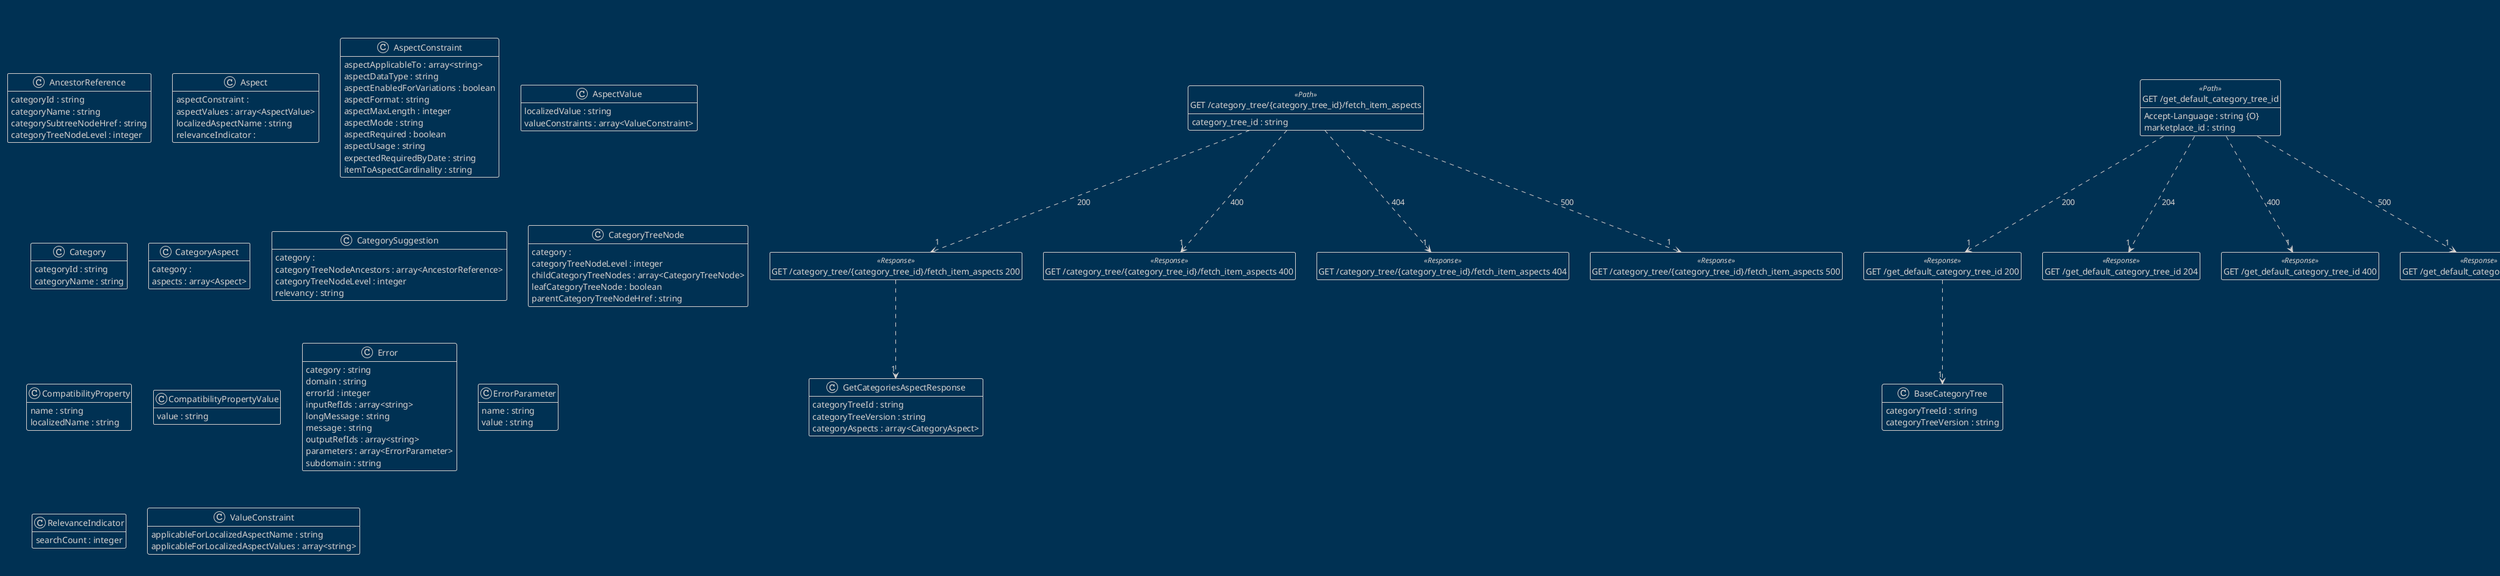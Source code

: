 @startuml OpenApi Type diagram

hide <<Path>> circle
hide <<Response>> circle
hide <<Parameter>> circle
hide empty methods
hide empty fields
set namespaceSeparator none

!theme blueprint
title Taxonomy API v1.0.0
footer OpenApi Type diagram - futurum.openapi-to-plantuml
class "GET /category_tree/{category_tree_id}/fetch_item_aspects" <<Path>> {
{field} category_tree_id : string
}

class "GET /category_tree/{category_tree_id}/fetch_item_aspects 200" <<Response>> { }
class "GET /category_tree/{category_tree_id}/fetch_item_aspects 400" <<Response>> { }
class "GET /category_tree/{category_tree_id}/fetch_item_aspects 404" <<Response>> { }
class "GET /category_tree/{category_tree_id}/fetch_item_aspects 500" <<Response>> { }
class "GET /get_default_category_tree_id" <<Path>> {
{field} Accept-Language : string {O}
{field} marketplace_id : string
}

class "GET /get_default_category_tree_id 200" <<Response>> { }
class "GET /get_default_category_tree_id 204" <<Response>> { }
class "GET /get_default_category_tree_id 400" <<Response>> { }
class "GET /get_default_category_tree_id 500" <<Response>> { }
class "GET /category_tree/{category_tree_id}" <<Path>> {
{field} category_tree_id : string
}

class "GET /category_tree/{category_tree_id} 200" <<Response>> { }
class "GET /category_tree/{category_tree_id} 400" <<Response>> { }
class "GET /category_tree/{category_tree_id} 404" <<Response>> { }
class "GET /category_tree/{category_tree_id} 500" <<Response>> { }
class "GET /category_tree/{category_tree_id}/get_category_subtree" <<Path>> {
{field} category_id : string
{field} category_tree_id : string
}

class "GET /category_tree/{category_tree_id}/get_category_subtree 200" <<Response>> { }
class "GET /category_tree/{category_tree_id}/get_category_subtree 400" <<Response>> { }
class "GET /category_tree/{category_tree_id}/get_category_subtree 404" <<Response>> { }
class "GET /category_tree/{category_tree_id}/get_category_subtree 500" <<Response>> { }
class "GET /category_tree/{category_tree_id}/get_category_suggestions" <<Path>> {
{field} category_tree_id : string
{field} q : string
}

class "GET /category_tree/{category_tree_id}/get_category_suggestions 200" <<Response>> { }
class "GET /category_tree/{category_tree_id}/get_category_suggestions 204" <<Response>> { }
class "GET /category_tree/{category_tree_id}/get_category_suggestions 400" <<Response>> { }
class "GET /category_tree/{category_tree_id}/get_category_suggestions 404" <<Response>> { }
class "GET /category_tree/{category_tree_id}/get_category_suggestions 500" <<Response>> { }
class "GET /category_tree/{category_tree_id}/get_item_aspects_for_category" <<Path>> {
{field} category_id : string
{field} category_tree_id : string
}

class "GET /category_tree/{category_tree_id}/get_item_aspects_for_category 200" <<Response>> { }
class "GET /category_tree/{category_tree_id}/get_item_aspects_for_category 204" <<Response>> { }
class "GET /category_tree/{category_tree_id}/get_item_aspects_for_category 400" <<Response>> { }
class "GET /category_tree/{category_tree_id}/get_item_aspects_for_category 404" <<Response>> { }
class "GET /category_tree/{category_tree_id}/get_item_aspects_for_category 500" <<Response>> { }
class "GET /category_tree/{category_tree_id}/get_compatibility_properties" <<Path>> {
{field} category_tree_id : string
{field} category_id : string
}

class "GET /category_tree/{category_tree_id}/get_compatibility_properties 200" <<Response>> { }
class "GET /category_tree/{category_tree_id}/get_compatibility_properties 204" <<Response>> { }
class "GET /category_tree/{category_tree_id}/get_compatibility_properties 400" <<Response>> { }
class "GET /category_tree/{category_tree_id}/get_compatibility_properties 404" <<Response>> { }
class "GET /category_tree/{category_tree_id}/get_compatibility_properties 500" <<Response>> { }
class "GET /category_tree/{category_tree_id}/get_compatibility_property_values" <<Path>> {
{field} category_tree_id : string
{field} compatibility_property : string
{field} category_id : string
{field} filter : string {O}
}

class "GET /category_tree/{category_tree_id}/get_compatibility_property_values 200" <<Response>> { }
class "GET /category_tree/{category_tree_id}/get_compatibility_property_values 204" <<Response>> { }
class "GET /category_tree/{category_tree_id}/get_compatibility_property_values 400" <<Response>> { }
class "GET /category_tree/{category_tree_id}/get_compatibility_property_values 404" <<Response>> { }
class "GET /category_tree/{category_tree_id}/get_compatibility_property_values 500" <<Response>> { }
class "AncestorReference" {
{field} categoryId : string
{field} categoryName : string
{field} categorySubtreeNodeHref : string
{field} categoryTreeNodeLevel : integer
}

class "Aspect" {
{field} aspectConstraint : 
{field} aspectValues : array<AspectValue>
{field} localizedAspectName : string
{field} relevanceIndicator : 
}

class "AspectConstraint" {
{field} aspectApplicableTo : array<string>
{field} aspectDataType : string
{field} aspectEnabledForVariations : boolean
{field} aspectFormat : string
{field} aspectMaxLength : integer
{field} aspectMode : string
{field} aspectRequired : boolean
{field} aspectUsage : string
{field} expectedRequiredByDate : string
{field} itemToAspectCardinality : string
}

class "AspectMetadata" {
{field} aspects : array<Aspect>
}

class "AspectValue" {
{field} localizedValue : string
{field} valueConstraints : array<ValueConstraint>
}

class "BaseCategoryTree" {
{field} categoryTreeId : string
{field} categoryTreeVersion : string
}

class "Category" {
{field} categoryId : string
{field} categoryName : string
}

class "CategoryAspect" {
{field} category : 
{field} aspects : array<Aspect>
}

class "CategorySubtree" {
{field} categorySubtreeNode : 
{field} categoryTreeId : string
{field} categoryTreeVersion : string
}

class "CategorySuggestion" {
{field} category : 
{field} categoryTreeNodeAncestors : array<AncestorReference>
{field} categoryTreeNodeLevel : integer
{field} relevancy : string
}

class "CategorySuggestionResponse" {
{field} categorySuggestions : array<CategorySuggestion>
{field} categoryTreeId : string
{field} categoryTreeVersion : string
}

class "CategoryTree" {
{field} applicableMarketplaceIds : array<string>
{field} categoryTreeId : string
{field} categoryTreeVersion : string
{field} rootCategoryNode : 
}

class "CategoryTreeNode" {
{field} category : 
{field} categoryTreeNodeLevel : integer
{field} childCategoryTreeNodes : array<CategoryTreeNode>
{field} leafCategoryTreeNode : boolean
{field} parentCategoryTreeNodeHref : string
}

class "CompatibilityProperty" {
{field} name : string
{field} localizedName : string
}

class "CompatibilityPropertyValue" {
{field} value : string
}

class "Error" {
{field} category : string
{field} domain : string
{field} errorId : integer
{field} inputRefIds : array<string>
{field} longMessage : string
{field} message : string
{field} outputRefIds : array<string>
{field} parameters : array<ErrorParameter>
{field} subdomain : string
}

class "ErrorParameter" {
{field} name : string
{field} value : string
}

class "GetCategoriesAspectResponse" {
{field} categoryTreeId : string
{field} categoryTreeVersion : string
{field} categoryAspects : array<CategoryAspect>
}

class "GetCompatibilityMetadataResponse" {
{field} compatibilityProperties : array<CompatibilityProperty>
}

class "GetCompatibilityPropertyValuesResponse" {
{field} compatibilityPropertyValues : array<CompatibilityPropertyValue>
}

class "RelevanceIndicator" {
{field} searchCount : integer
}

class "ValueConstraint" {
{field} applicableForLocalizedAspectName : string
{field} applicableForLocalizedAspectValues : array<string>
}

"GET /category_tree/{category_tree_id}/fetch_item_aspects" ..> "1" "GET /category_tree/{category_tree_id}/fetch_item_aspects 200" : "200"
"GET /category_tree/{category_tree_id}/fetch_item_aspects 200" ..> "1" "GetCategoriesAspectResponse"
"GET /category_tree/{category_tree_id}/fetch_item_aspects" ..> "1" "GET /category_tree/{category_tree_id}/fetch_item_aspects 400" : "400"
"GET /category_tree/{category_tree_id}/fetch_item_aspects" ..> "1" "GET /category_tree/{category_tree_id}/fetch_item_aspects 404" : "404"
"GET /category_tree/{category_tree_id}/fetch_item_aspects" ..> "1" "GET /category_tree/{category_tree_id}/fetch_item_aspects 500" : "500"
"GET /get_default_category_tree_id" ..> "1" "GET /get_default_category_tree_id 200" : "200"
"GET /get_default_category_tree_id 200" ..> "1" "BaseCategoryTree"
"GET /get_default_category_tree_id" ..> "1" "GET /get_default_category_tree_id 204" : "204"
"GET /get_default_category_tree_id" ..> "1" "GET /get_default_category_tree_id 400" : "400"
"GET /get_default_category_tree_id" ..> "1" "GET /get_default_category_tree_id 500" : "500"
"GET /category_tree/{category_tree_id}" ..> "1" "GET /category_tree/{category_tree_id} 200" : "200"
"GET /category_tree/{category_tree_id} 200" ..> "1" "CategoryTree"
"GET /category_tree/{category_tree_id}" ..> "1" "GET /category_tree/{category_tree_id} 400" : "400"
"GET /category_tree/{category_tree_id}" ..> "1" "GET /category_tree/{category_tree_id} 404" : "404"
"GET /category_tree/{category_tree_id}" ..> "1" "GET /category_tree/{category_tree_id} 500" : "500"
"GET /category_tree/{category_tree_id}/get_category_subtree" ..> "1" "GET /category_tree/{category_tree_id}/get_category_subtree 200" : "200"
"GET /category_tree/{category_tree_id}/get_category_subtree 200" ..> "1" "CategorySubtree"
"GET /category_tree/{category_tree_id}/get_category_subtree" ..> "1" "GET /category_tree/{category_tree_id}/get_category_subtree 400" : "400"
"GET /category_tree/{category_tree_id}/get_category_subtree" ..> "1" "GET /category_tree/{category_tree_id}/get_category_subtree 404" : "404"
"GET /category_tree/{category_tree_id}/get_category_subtree" ..> "1" "GET /category_tree/{category_tree_id}/get_category_subtree 500" : "500"
"GET /category_tree/{category_tree_id}/get_category_suggestions" ..> "1" "GET /category_tree/{category_tree_id}/get_category_suggestions 200" : "200"
"GET /category_tree/{category_tree_id}/get_category_suggestions 200" ..> "1" "CategorySuggestionResponse"
"GET /category_tree/{category_tree_id}/get_category_suggestions" ..> "1" "GET /category_tree/{category_tree_id}/get_category_suggestions 204" : "204"
"GET /category_tree/{category_tree_id}/get_category_suggestions" ..> "1" "GET /category_tree/{category_tree_id}/get_category_suggestions 400" : "400"
"GET /category_tree/{category_tree_id}/get_category_suggestions" ..> "1" "GET /category_tree/{category_tree_id}/get_category_suggestions 404" : "404"
"GET /category_tree/{category_tree_id}/get_category_suggestions" ..> "1" "GET /category_tree/{category_tree_id}/get_category_suggestions 500" : "500"
"GET /category_tree/{category_tree_id}/get_item_aspects_for_category" ..> "1" "GET /category_tree/{category_tree_id}/get_item_aspects_for_category 200" : "200"
"GET /category_tree/{category_tree_id}/get_item_aspects_for_category 200" ..> "1" "AspectMetadata"
"GET /category_tree/{category_tree_id}/get_item_aspects_for_category" ..> "1" "GET /category_tree/{category_tree_id}/get_item_aspects_for_category 204" : "204"
"GET /category_tree/{category_tree_id}/get_item_aspects_for_category" ..> "1" "GET /category_tree/{category_tree_id}/get_item_aspects_for_category 400" : "400"
"GET /category_tree/{category_tree_id}/get_item_aspects_for_category" ..> "1" "GET /category_tree/{category_tree_id}/get_item_aspects_for_category 404" : "404"
"GET /category_tree/{category_tree_id}/get_item_aspects_for_category" ..> "1" "GET /category_tree/{category_tree_id}/get_item_aspects_for_category 500" : "500"
"GET /category_tree/{category_tree_id}/get_compatibility_properties" ..> "1" "GET /category_tree/{category_tree_id}/get_compatibility_properties 200" : "200"
"GET /category_tree/{category_tree_id}/get_compatibility_properties 200" ..> "1" "GetCompatibilityMetadataResponse"
"GET /category_tree/{category_tree_id}/get_compatibility_properties" ..> "1" "GET /category_tree/{category_tree_id}/get_compatibility_properties 204" : "204"
"GET /category_tree/{category_tree_id}/get_compatibility_properties" ..> "1" "GET /category_tree/{category_tree_id}/get_compatibility_properties 400" : "400"
"GET /category_tree/{category_tree_id}/get_compatibility_properties" ..> "1" "GET /category_tree/{category_tree_id}/get_compatibility_properties 404" : "404"
"GET /category_tree/{category_tree_id}/get_compatibility_properties" ..> "1" "GET /category_tree/{category_tree_id}/get_compatibility_properties 500" : "500"
"GET /category_tree/{category_tree_id}/get_compatibility_property_values" ..> "1" "GET /category_tree/{category_tree_id}/get_compatibility_property_values 200" : "200"
"GET /category_tree/{category_tree_id}/get_compatibility_property_values 200" ..> "1" "GetCompatibilityPropertyValuesResponse"
"GET /category_tree/{category_tree_id}/get_compatibility_property_values" ..> "1" "GET /category_tree/{category_tree_id}/get_compatibility_property_values 204" : "204"
"GET /category_tree/{category_tree_id}/get_compatibility_property_values" ..> "1" "GET /category_tree/{category_tree_id}/get_compatibility_property_values 400" : "400"
"GET /category_tree/{category_tree_id}/get_compatibility_property_values" ..> "1" "GET /category_tree/{category_tree_id}/get_compatibility_property_values 404" : "404"
"GET /category_tree/{category_tree_id}/get_compatibility_property_values" ..> "1" "GET /category_tree/{category_tree_id}/get_compatibility_property_values 500" : "500"


@enduml